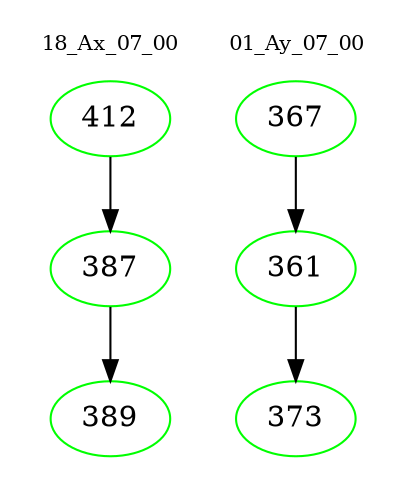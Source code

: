 digraph{
subgraph cluster_0 {
color = white
label = "18_Ax_07_00";
fontsize=10;
T0_412 [label="412", color="green"]
T0_412 -> T0_387 [color="black"]
T0_387 [label="387", color="green"]
T0_387 -> T0_389 [color="black"]
T0_389 [label="389", color="green"]
}
subgraph cluster_1 {
color = white
label = "01_Ay_07_00";
fontsize=10;
T1_367 [label="367", color="green"]
T1_367 -> T1_361 [color="black"]
T1_361 [label="361", color="green"]
T1_361 -> T1_373 [color="black"]
T1_373 [label="373", color="green"]
}
}
